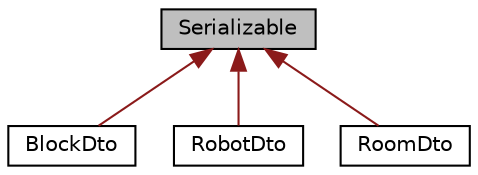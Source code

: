 digraph "Serializable"
{
 // LATEX_PDF_SIZE
  edge [fontname="Helvetica",fontsize="10",labelfontname="Helvetica",labelfontsize="10"];
  node [fontname="Helvetica",fontsize="10",shape=record];
  Node1 [label="Serializable",height=0.2,width=0.4,color="black", fillcolor="grey75", style="filled", fontcolor="black",tooltip=" "];
  Node1 -> Node2 [dir="back",color="firebrick4",fontsize="10",style="solid",fontname="Helvetica"];
  Node2 [label="BlockDto",height=0.2,width=0.4,color="black", fillcolor="white", style="filled",URL="$classBlockDto.html",tooltip=" "];
  Node1 -> Node3 [dir="back",color="firebrick4",fontsize="10",style="solid",fontname="Helvetica"];
  Node3 [label="RobotDto",height=0.2,width=0.4,color="black", fillcolor="white", style="filled",URL="$classRobotDto.html",tooltip=" "];
  Node1 -> Node4 [dir="back",color="firebrick4",fontsize="10",style="solid",fontname="Helvetica"];
  Node4 [label="RoomDto",height=0.2,width=0.4,color="black", fillcolor="white", style="filled",URL="$classRoomDto.html",tooltip=" "];
}
